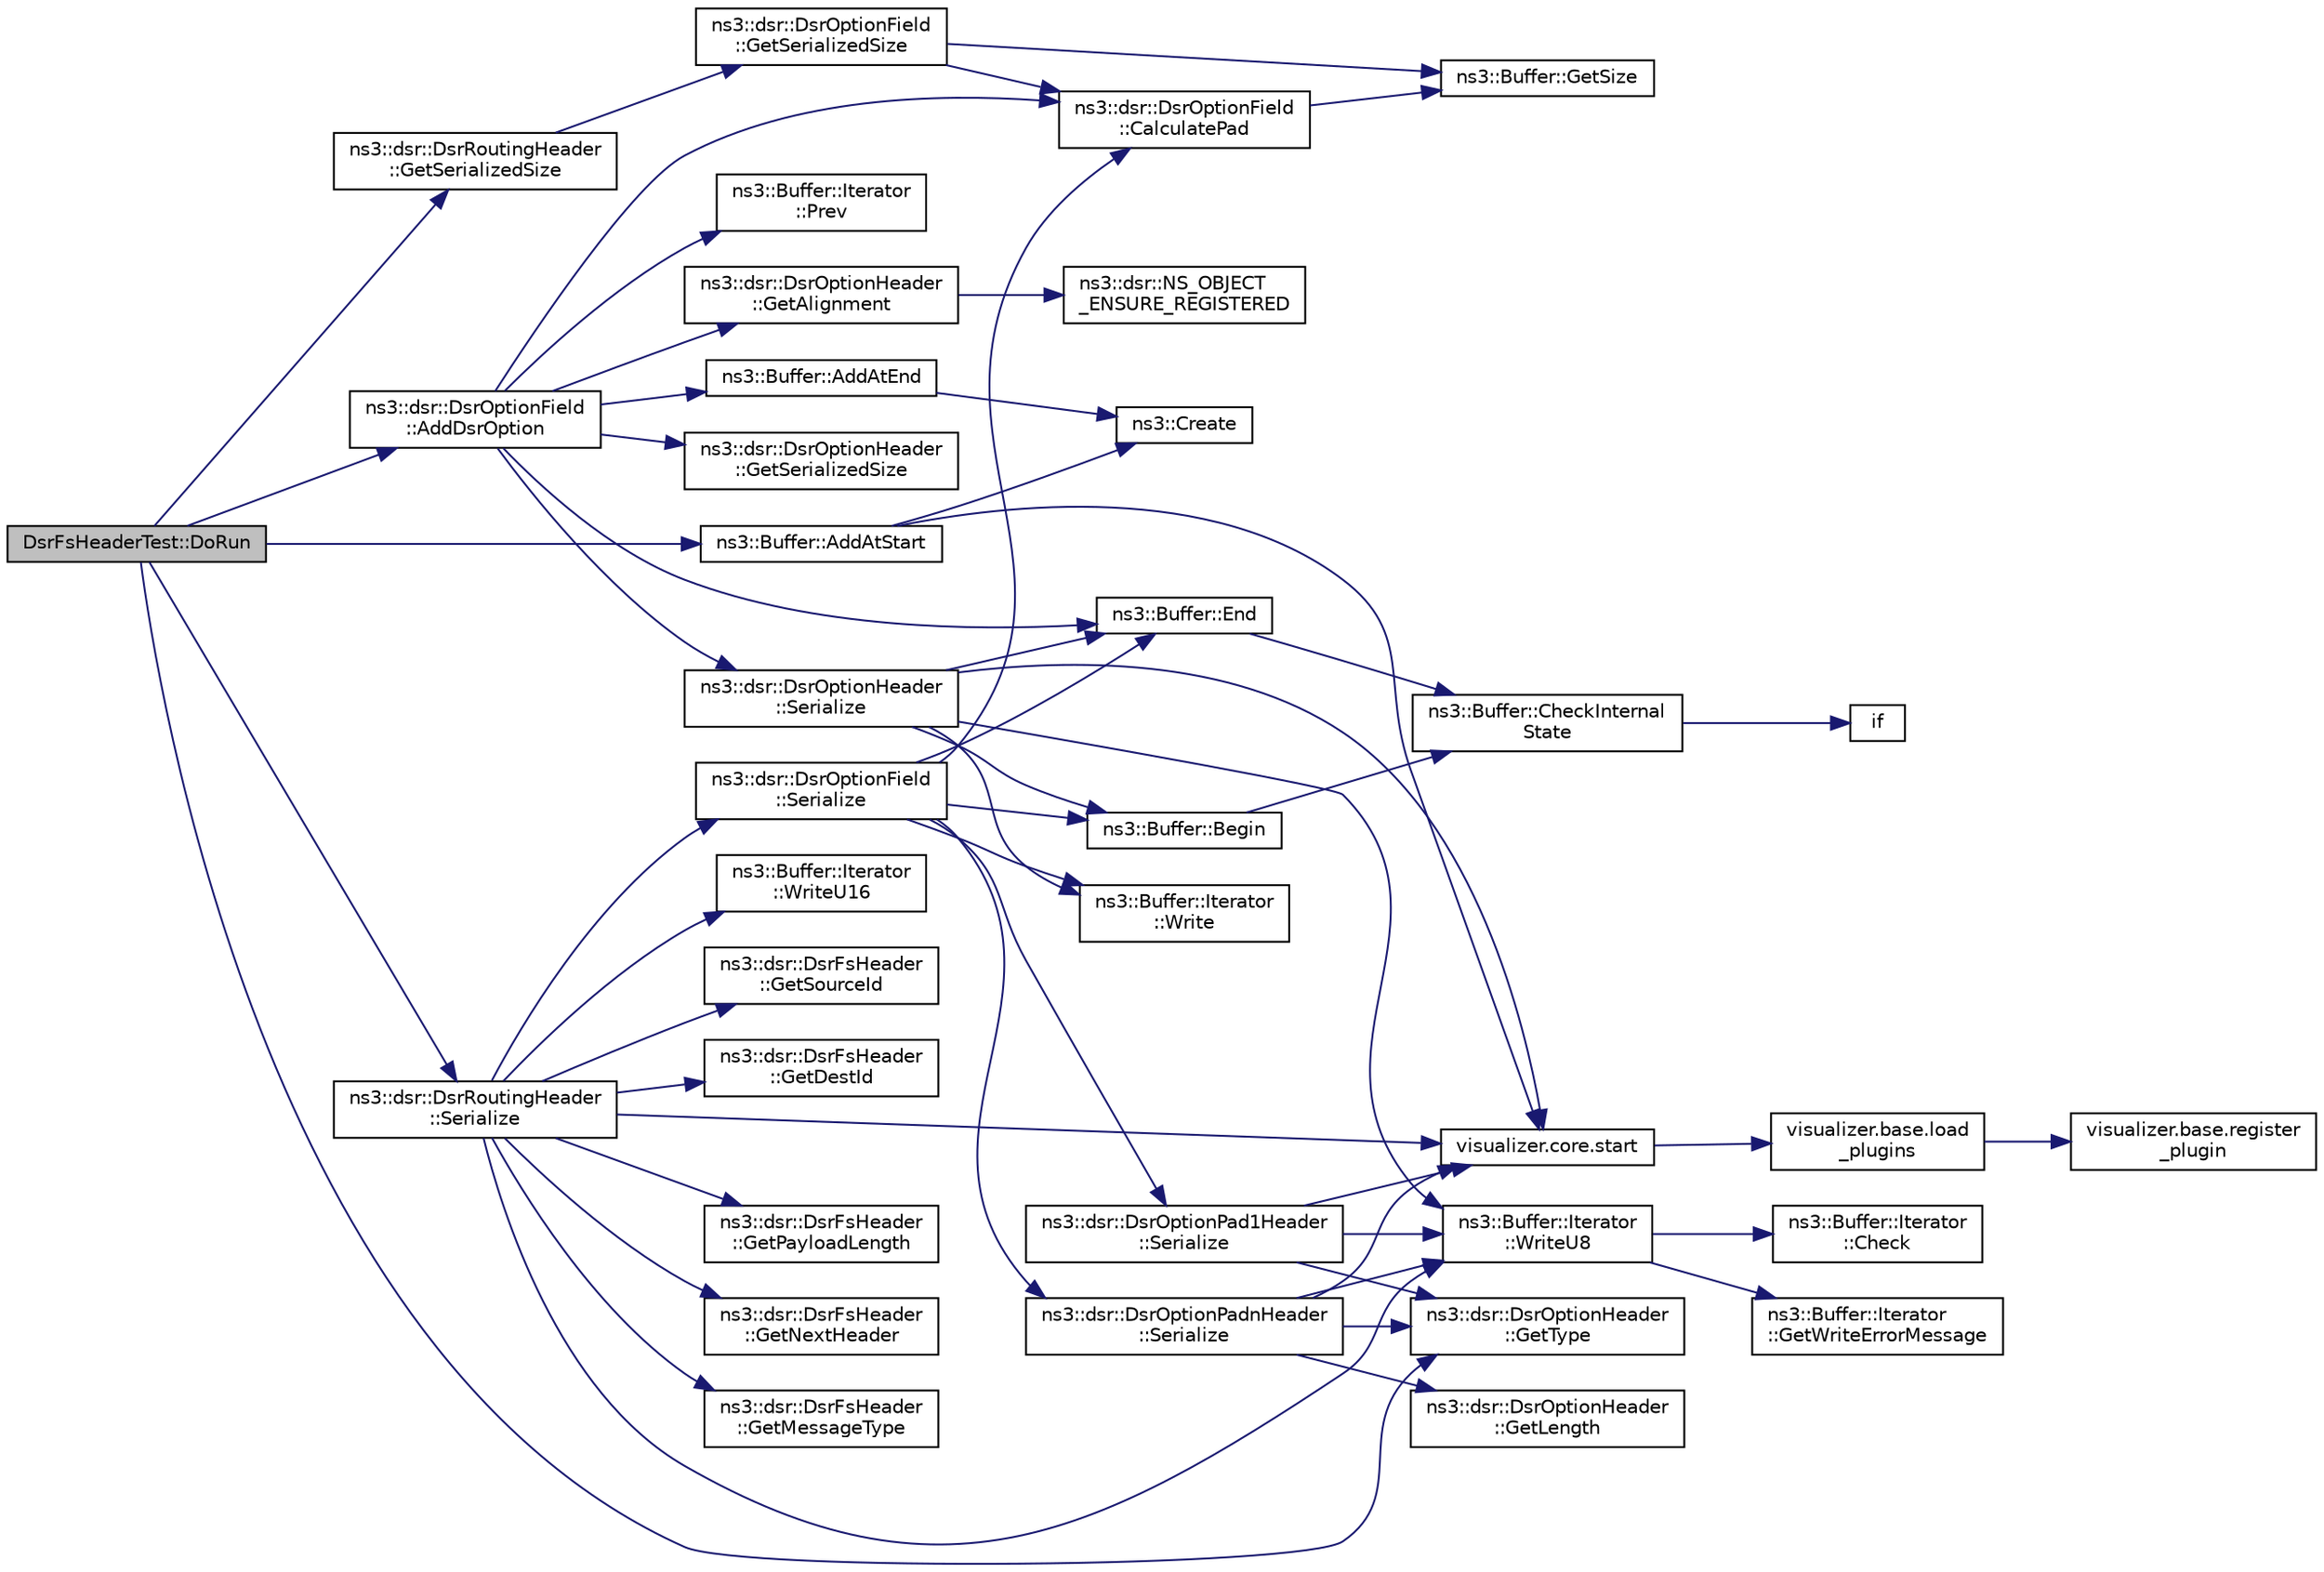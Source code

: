 digraph "DsrFsHeaderTest::DoRun"
{
  edge [fontname="Helvetica",fontsize="10",labelfontname="Helvetica",labelfontsize="10"];
  node [fontname="Helvetica",fontsize="10",shape=record];
  rankdir="LR";
  Node1 [label="DsrFsHeaderTest::DoRun",height=0.2,width=0.4,color="black", fillcolor="grey75", style="filled", fontcolor="black"];
  Node1 -> Node2 [color="midnightblue",fontsize="10",style="solid"];
  Node2 [label="ns3::dsr::DsrOptionField\l::AddDsrOption",height=0.2,width=0.4,color="black", fillcolor="white", style="filled",URL="$d7/d28/classns3_1_1dsr_1_1DsrOptionField.html#acd03d07018e22f5e2b23975fae84fb3c",tooltip="Serialize the option, prepending pad1 or padn option as necessary. "];
  Node2 -> Node3 [color="midnightblue",fontsize="10",style="solid"];
  Node3 [label="ns3::dsr::DsrOptionField\l::CalculatePad",height=0.2,width=0.4,color="black", fillcolor="white", style="filled",URL="$d7/d28/classns3_1_1dsr_1_1DsrOptionField.html#a83b979a52f0e70889f34e58ea5398433",tooltip="Calculate padding. "];
  Node3 -> Node4 [color="midnightblue",fontsize="10",style="solid"];
  Node4 [label="ns3::Buffer::GetSize",height=0.2,width=0.4,color="black", fillcolor="white", style="filled",URL="$da/d85/classns3_1_1Buffer.html#a3047b8f2dad303c6370695122f1884f0"];
  Node2 -> Node5 [color="midnightblue",fontsize="10",style="solid"];
  Node5 [label="ns3::dsr::DsrOptionHeader\l::GetAlignment",height=0.2,width=0.4,color="black", fillcolor="white", style="filled",URL="$da/d3b/classns3_1_1dsr_1_1DsrOptionHeader.html#aec0e060fd744d1c002c5b80c74a44232",tooltip="Get the Alignment requirement of this option header. "];
  Node5 -> Node6 [color="midnightblue",fontsize="10",style="solid"];
  Node6 [label="ns3::dsr::NS_OBJECT\l_ENSURE_REGISTERED",height=0.2,width=0.4,color="black", fillcolor="white", style="filled",URL="$d3/d79/namespacens3_1_1dsr.html#a3305a32b01d40c03c1525879a240b729"];
  Node2 -> Node7 [color="midnightblue",fontsize="10",style="solid"];
  Node7 [label="ns3::Buffer::AddAtEnd",height=0.2,width=0.4,color="black", fillcolor="white", style="filled",URL="$da/d85/classns3_1_1Buffer.html#a92dd87809af24fb10696fee9a9cb56cf"];
  Node7 -> Node8 [color="midnightblue",fontsize="10",style="solid"];
  Node8 [label="ns3::Create",height=0.2,width=0.4,color="black", fillcolor="white", style="filled",URL="$d2/df2/group__ptr.html#ga0406dd2d929ceac05ce39d4579fa3e4b"];
  Node2 -> Node9 [color="midnightblue",fontsize="10",style="solid"];
  Node9 [label="ns3::dsr::DsrOptionHeader\l::GetSerializedSize",height=0.2,width=0.4,color="black", fillcolor="white", style="filled",URL="$da/d3b/classns3_1_1dsr_1_1DsrOptionHeader.html#a654dd65cf8686660e0b7a32c84a432ce",tooltip="Get the serialized size of the packet. "];
  Node2 -> Node10 [color="midnightblue",fontsize="10",style="solid"];
  Node10 [label="ns3::Buffer::End",height=0.2,width=0.4,color="black", fillcolor="white", style="filled",URL="$da/d85/classns3_1_1Buffer.html#a52207c7aed7bae89fba2f9e997c82724"];
  Node10 -> Node11 [color="midnightblue",fontsize="10",style="solid"];
  Node11 [label="ns3::Buffer::CheckInternal\lState",height=0.2,width=0.4,color="black", fillcolor="white", style="filled",URL="$da/d85/classns3_1_1Buffer.html#a6202ce7f1ecc1fc7a14cc13017375d14",tooltip="Checks the internal buffer structures consistency. "];
  Node11 -> Node12 [color="midnightblue",fontsize="10",style="solid"];
  Node12 [label="if",height=0.2,width=0.4,color="black", fillcolor="white", style="filled",URL="$d8/d0e/loss__ITU1238_8m.html#a419d895abe1313c35fa353c93802647e"];
  Node2 -> Node13 [color="midnightblue",fontsize="10",style="solid"];
  Node13 [label="ns3::Buffer::Iterator\l::Prev",height=0.2,width=0.4,color="black", fillcolor="white", style="filled",URL="$d0/daf/classns3_1_1Buffer_1_1Iterator.html#a9913fb3b506a9f6efe46060531f051d8"];
  Node2 -> Node14 [color="midnightblue",fontsize="10",style="solid"];
  Node14 [label="ns3::dsr::DsrOptionHeader\l::Serialize",height=0.2,width=0.4,color="black", fillcolor="white", style="filled",URL="$da/d3b/classns3_1_1dsr_1_1DsrOptionHeader.html#a04d7999f22a25e1ccbde838e6c9bd7e1",tooltip="Serialize the packet. "];
  Node14 -> Node15 [color="midnightblue",fontsize="10",style="solid"];
  Node15 [label="visualizer.core.start",height=0.2,width=0.4,color="black", fillcolor="white", style="filled",URL="$df/d6c/namespacevisualizer_1_1core.html#a2a35e5d8a34af358b508dac8635754e0"];
  Node15 -> Node16 [color="midnightblue",fontsize="10",style="solid"];
  Node16 [label="visualizer.base.load\l_plugins",height=0.2,width=0.4,color="black", fillcolor="white", style="filled",URL="$d4/d39/namespacevisualizer_1_1base.html#ad171497a5ff1afe0a73bedaebf35448f"];
  Node16 -> Node17 [color="midnightblue",fontsize="10",style="solid"];
  Node17 [label="visualizer.base.register\l_plugin",height=0.2,width=0.4,color="black", fillcolor="white", style="filled",URL="$d4/d39/namespacevisualizer_1_1base.html#a6b0ffcff1e17ec4027496f50177e5b9e"];
  Node14 -> Node18 [color="midnightblue",fontsize="10",style="solid"];
  Node18 [label="ns3::Buffer::Iterator\l::WriteU8",height=0.2,width=0.4,color="black", fillcolor="white", style="filled",URL="$d0/daf/classns3_1_1Buffer_1_1Iterator.html#a3c7bacca6cbb821c9d14fa4626b7ae16"];
  Node18 -> Node19 [color="midnightblue",fontsize="10",style="solid"];
  Node19 [label="ns3::Buffer::Iterator\l::Check",height=0.2,width=0.4,color="black", fillcolor="white", style="filled",URL="$d0/daf/classns3_1_1Buffer_1_1Iterator.html#af8d294593fd36e8b55124bdfba3d0152"];
  Node18 -> Node20 [color="midnightblue",fontsize="10",style="solid"];
  Node20 [label="ns3::Buffer::Iterator\l::GetWriteErrorMessage",height=0.2,width=0.4,color="black", fillcolor="white", style="filled",URL="$d0/daf/classns3_1_1Buffer_1_1Iterator.html#ae37b790336264f34d65971231c3ed1f1",tooltip="Returns an appropriate message indicating a write error. "];
  Node14 -> Node21 [color="midnightblue",fontsize="10",style="solid"];
  Node21 [label="ns3::Buffer::Iterator\l::Write",height=0.2,width=0.4,color="black", fillcolor="white", style="filled",URL="$d0/daf/classns3_1_1Buffer_1_1Iterator.html#a087b4e6b5d038544c750c741e8932d69"];
  Node14 -> Node22 [color="midnightblue",fontsize="10",style="solid"];
  Node22 [label="ns3::Buffer::Begin",height=0.2,width=0.4,color="black", fillcolor="white", style="filled",URL="$da/d85/classns3_1_1Buffer.html#a893d4bf50df13e730b6cd0fda91b967f"];
  Node22 -> Node11 [color="midnightblue",fontsize="10",style="solid"];
  Node14 -> Node10 [color="midnightblue",fontsize="10",style="solid"];
  Node1 -> Node23 [color="midnightblue",fontsize="10",style="solid"];
  Node23 [label="ns3::dsr::DsrRoutingHeader\l::GetSerializedSize",height=0.2,width=0.4,color="black", fillcolor="white", style="filled",URL="$dd/d47/classns3_1_1dsr_1_1DsrRoutingHeader.html#a652e3ee1f4ecbe29aac2b5e3f7d81820",tooltip="Get the serialized size of the packet. "];
  Node23 -> Node24 [color="midnightblue",fontsize="10",style="solid"];
  Node24 [label="ns3::dsr::DsrOptionField\l::GetSerializedSize",height=0.2,width=0.4,color="black", fillcolor="white", style="filled",URL="$d7/d28/classns3_1_1dsr_1_1DsrOptionField.html#aae94bdbff441fb8dafa9d20efe21b949",tooltip="Get the serialized size of the packet. "];
  Node24 -> Node4 [color="midnightblue",fontsize="10",style="solid"];
  Node24 -> Node3 [color="midnightblue",fontsize="10",style="solid"];
  Node1 -> Node25 [color="midnightblue",fontsize="10",style="solid"];
  Node25 [label="ns3::Buffer::AddAtStart",height=0.2,width=0.4,color="black", fillcolor="white", style="filled",URL="$da/d85/classns3_1_1Buffer.html#a8abd8164c3671d3dadc98fc66fade7b1"];
  Node25 -> Node15 [color="midnightblue",fontsize="10",style="solid"];
  Node25 -> Node8 [color="midnightblue",fontsize="10",style="solid"];
  Node1 -> Node26 [color="midnightblue",fontsize="10",style="solid"];
  Node26 [label="ns3::dsr::DsrRoutingHeader\l::Serialize",height=0.2,width=0.4,color="black", fillcolor="white", style="filled",URL="$dd/d47/classns3_1_1dsr_1_1DsrRoutingHeader.html#aab7d92809ad6ad560f4297653e7ae2cc",tooltip="Serialize the packet. "];
  Node26 -> Node15 [color="midnightblue",fontsize="10",style="solid"];
  Node26 -> Node18 [color="midnightblue",fontsize="10",style="solid"];
  Node26 -> Node27 [color="midnightblue",fontsize="10",style="solid"];
  Node27 [label="ns3::dsr::DsrFsHeader\l::GetNextHeader",height=0.2,width=0.4,color="black", fillcolor="white", style="filled",URL="$dc/dc2/classns3_1_1dsr_1_1DsrFsHeader.html#aff0f05ec49bde5ba47d202494f537d72",tooltip="Get the next header. "];
  Node26 -> Node28 [color="midnightblue",fontsize="10",style="solid"];
  Node28 [label="ns3::dsr::DsrFsHeader\l::GetMessageType",height=0.2,width=0.4,color="black", fillcolor="white", style="filled",URL="$dc/dc2/classns3_1_1dsr_1_1DsrFsHeader.html#ac782397dd7797f91623f64ac38cd6ed2"];
  Node26 -> Node29 [color="midnightblue",fontsize="10",style="solid"];
  Node29 [label="ns3::Buffer::Iterator\l::WriteU16",height=0.2,width=0.4,color="black", fillcolor="white", style="filled",URL="$d0/daf/classns3_1_1Buffer_1_1Iterator.html#a67fdfa2b4295a6f807b9670c7c8e4c0b"];
  Node26 -> Node30 [color="midnightblue",fontsize="10",style="solid"];
  Node30 [label="ns3::dsr::DsrFsHeader\l::GetSourceId",height=0.2,width=0.4,color="black", fillcolor="white", style="filled",URL="$dc/dc2/classns3_1_1dsr_1_1DsrFsHeader.html#a37a497f8e8a46f1de8b8b9e8df4f5a85"];
  Node26 -> Node31 [color="midnightblue",fontsize="10",style="solid"];
  Node31 [label="ns3::dsr::DsrFsHeader\l::GetDestId",height=0.2,width=0.4,color="black", fillcolor="white", style="filled",URL="$dc/dc2/classns3_1_1dsr_1_1DsrFsHeader.html#ab7f416f0c7f37cc143d482e18712a91f"];
  Node26 -> Node32 [color="midnightblue",fontsize="10",style="solid"];
  Node32 [label="ns3::dsr::DsrFsHeader\l::GetPayloadLength",height=0.2,width=0.4,color="black", fillcolor="white", style="filled",URL="$dc/dc2/classns3_1_1dsr_1_1DsrFsHeader.html#a30db4a1349e5519f7cd31a9a06e7615c",tooltip="Get the payload length of the header. "];
  Node26 -> Node33 [color="midnightblue",fontsize="10",style="solid"];
  Node33 [label="ns3::dsr::DsrOptionField\l::Serialize",height=0.2,width=0.4,color="black", fillcolor="white", style="filled",URL="$d7/d28/classns3_1_1dsr_1_1DsrOptionField.html#a86d85db49c9330a24cd79a024e08218e",tooltip="Serialize all added options. "];
  Node33 -> Node21 [color="midnightblue",fontsize="10",style="solid"];
  Node33 -> Node22 [color="midnightblue",fontsize="10",style="solid"];
  Node33 -> Node10 [color="midnightblue",fontsize="10",style="solid"];
  Node33 -> Node3 [color="midnightblue",fontsize="10",style="solid"];
  Node33 -> Node34 [color="midnightblue",fontsize="10",style="solid"];
  Node34 [label="ns3::dsr::DsrOptionPad1Header\l::Serialize",height=0.2,width=0.4,color="black", fillcolor="white", style="filled",URL="$d2/d3f/classns3_1_1dsr_1_1DsrOptionPad1Header.html#a6055a32eb4b386b5c4343d352aebe0ba",tooltip="Serialize the packet. "];
  Node34 -> Node15 [color="midnightblue",fontsize="10",style="solid"];
  Node34 -> Node18 [color="midnightblue",fontsize="10",style="solid"];
  Node34 -> Node35 [color="midnightblue",fontsize="10",style="solid"];
  Node35 [label="ns3::dsr::DsrOptionHeader\l::GetType",height=0.2,width=0.4,color="black", fillcolor="white", style="filled",URL="$da/d3b/classns3_1_1dsr_1_1DsrOptionHeader.html#a1f45f05b6f07be23f84dfd90fca2519f",tooltip="Get the type of the option. "];
  Node33 -> Node36 [color="midnightblue",fontsize="10",style="solid"];
  Node36 [label="ns3::dsr::DsrOptionPadnHeader\l::Serialize",height=0.2,width=0.4,color="black", fillcolor="white", style="filled",URL="$df/df0/classns3_1_1dsr_1_1DsrOptionPadnHeader.html#a7b433c99b9f9c2abbe6488953b0b4c7a",tooltip="Serialize the packet. "];
  Node36 -> Node15 [color="midnightblue",fontsize="10",style="solid"];
  Node36 -> Node18 [color="midnightblue",fontsize="10",style="solid"];
  Node36 -> Node35 [color="midnightblue",fontsize="10",style="solid"];
  Node36 -> Node37 [color="midnightblue",fontsize="10",style="solid"];
  Node37 [label="ns3::dsr::DsrOptionHeader\l::GetLength",height=0.2,width=0.4,color="black", fillcolor="white", style="filled",URL="$da/d3b/classns3_1_1dsr_1_1DsrOptionHeader.html#a0db5f2db2771d63e9579de6824a1cd5c",tooltip="Get the option length. "];
  Node1 -> Node35 [color="midnightblue",fontsize="10",style="solid"];
}
